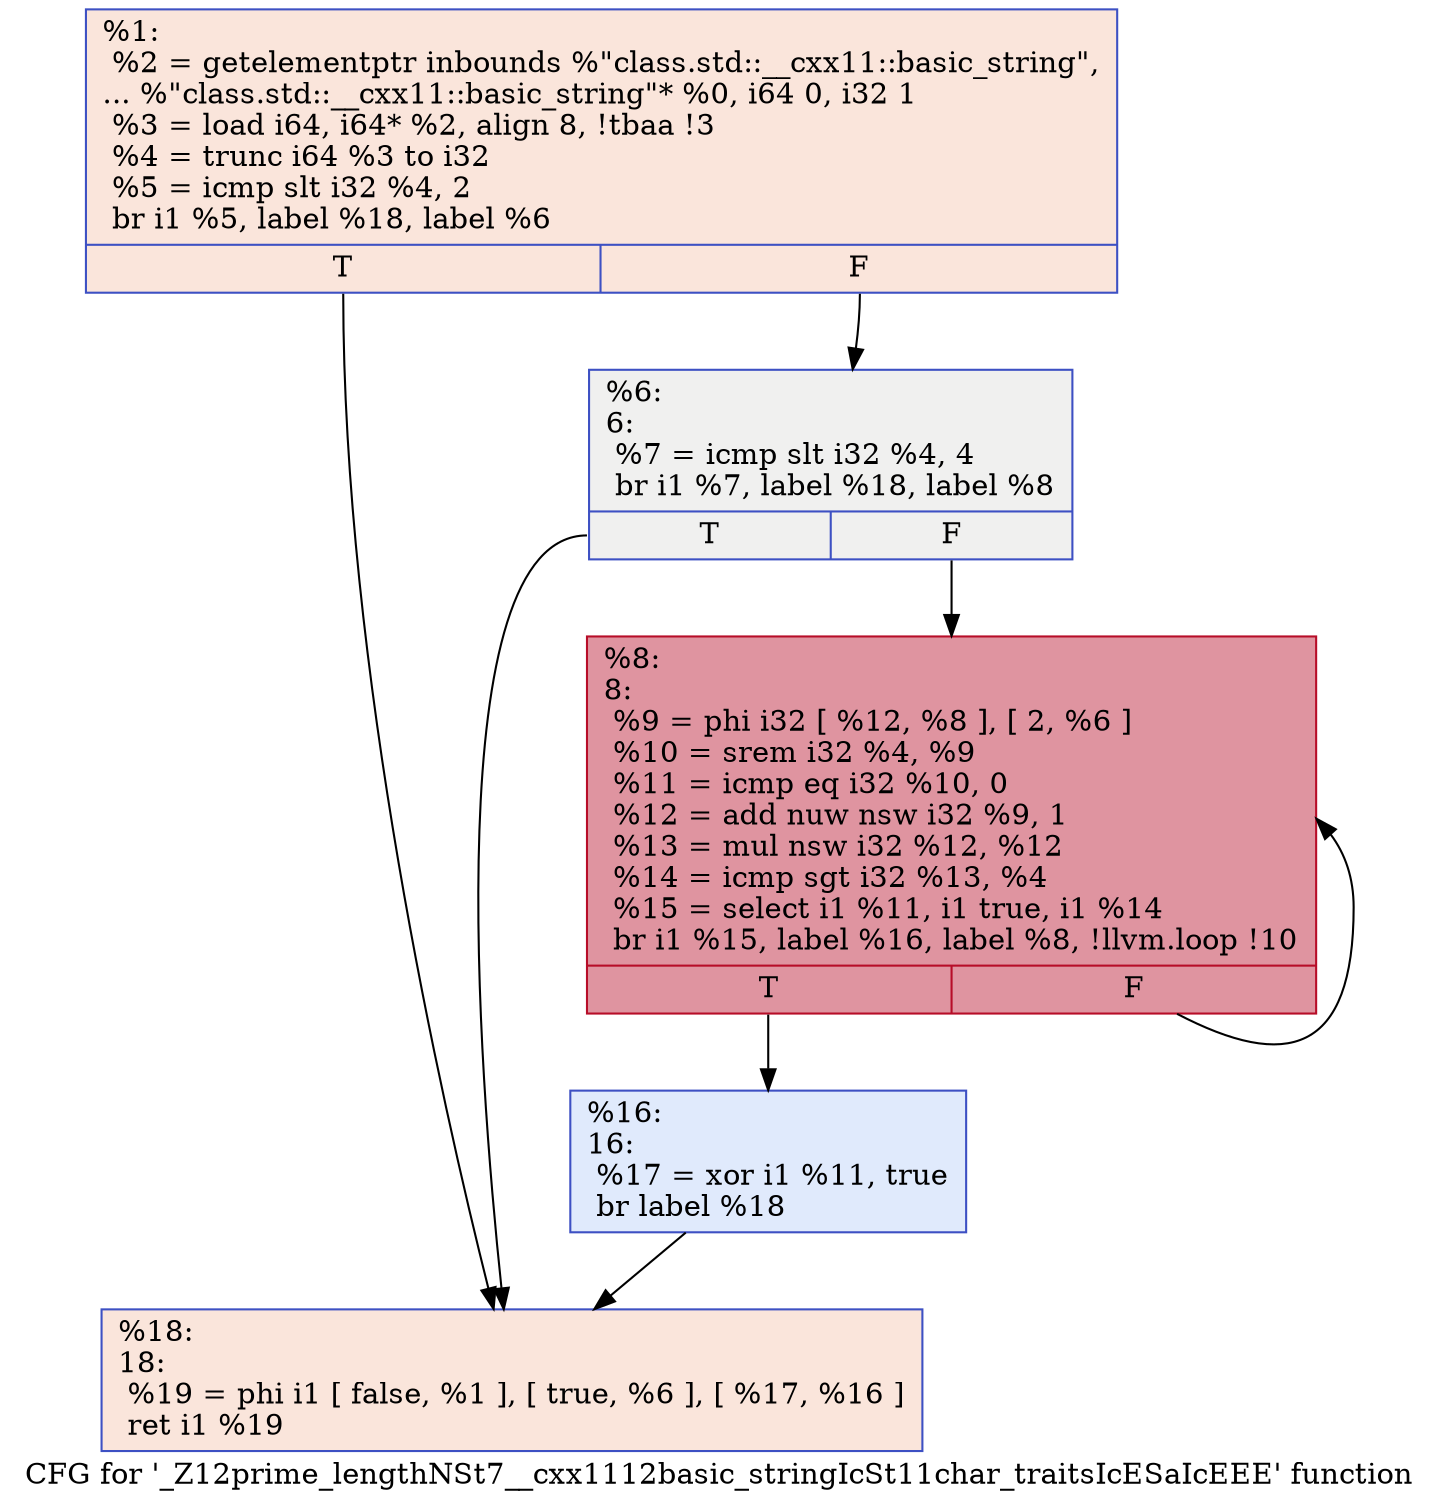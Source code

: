 digraph "CFG for '_Z12prime_lengthNSt7__cxx1112basic_stringIcSt11char_traitsIcESaIcEEE' function" {
	label="CFG for '_Z12prime_lengthNSt7__cxx1112basic_stringIcSt11char_traitsIcESaIcEEE' function";

	Node0x560493714b20 [shape=record,color="#3d50c3ff", style=filled, fillcolor="#f4c5ad70",label="{%1:\l  %2 = getelementptr inbounds %\"class.std::__cxx11::basic_string\",\l... %\"class.std::__cxx11::basic_string\"* %0, i64 0, i32 1\l  %3 = load i64, i64* %2, align 8, !tbaa !3\l  %4 = trunc i64 %3 to i32\l  %5 = icmp slt i32 %4, 2\l  br i1 %5, label %18, label %6\l|{<s0>T|<s1>F}}"];
	Node0x560493714b20:s0 -> Node0x560493716620;
	Node0x560493714b20:s1 -> Node0x5604937166b0;
	Node0x5604937166b0 [shape=record,color="#3d50c3ff", style=filled, fillcolor="#dedcdb70",label="{%6:\l6:                                                \l  %7 = icmp slt i32 %4, 4\l  br i1 %7, label %18, label %8\l|{<s0>T|<s1>F}}"];
	Node0x5604937166b0:s0 -> Node0x560493716620;
	Node0x5604937166b0:s1 -> Node0x5604937168b0;
	Node0x5604937168b0 [shape=record,color="#b70d28ff", style=filled, fillcolor="#b70d2870",label="{%8:\l8:                                                \l  %9 = phi i32 [ %12, %8 ], [ 2, %6 ]\l  %10 = srem i32 %4, %9\l  %11 = icmp eq i32 %10, 0\l  %12 = add nuw nsw i32 %9, 1\l  %13 = mul nsw i32 %12, %12\l  %14 = icmp sgt i32 %13, %4\l  %15 = select i1 %11, i1 true, i1 %14\l  br i1 %15, label %16, label %8, !llvm.loop !10\l|{<s0>T|<s1>F}}"];
	Node0x5604937168b0:s0 -> Node0x560493716e80;
	Node0x5604937168b0:s1 -> Node0x5604937168b0;
	Node0x560493716e80 [shape=record,color="#3d50c3ff", style=filled, fillcolor="#b9d0f970",label="{%16:\l16:                                               \l  %17 = xor i1 %11, true\l  br label %18\l}"];
	Node0x560493716e80 -> Node0x560493716620;
	Node0x560493716620 [shape=record,color="#3d50c3ff", style=filled, fillcolor="#f4c5ad70",label="{%18:\l18:                                               \l  %19 = phi i1 [ false, %1 ], [ true, %6 ], [ %17, %16 ]\l  ret i1 %19\l}"];
}
